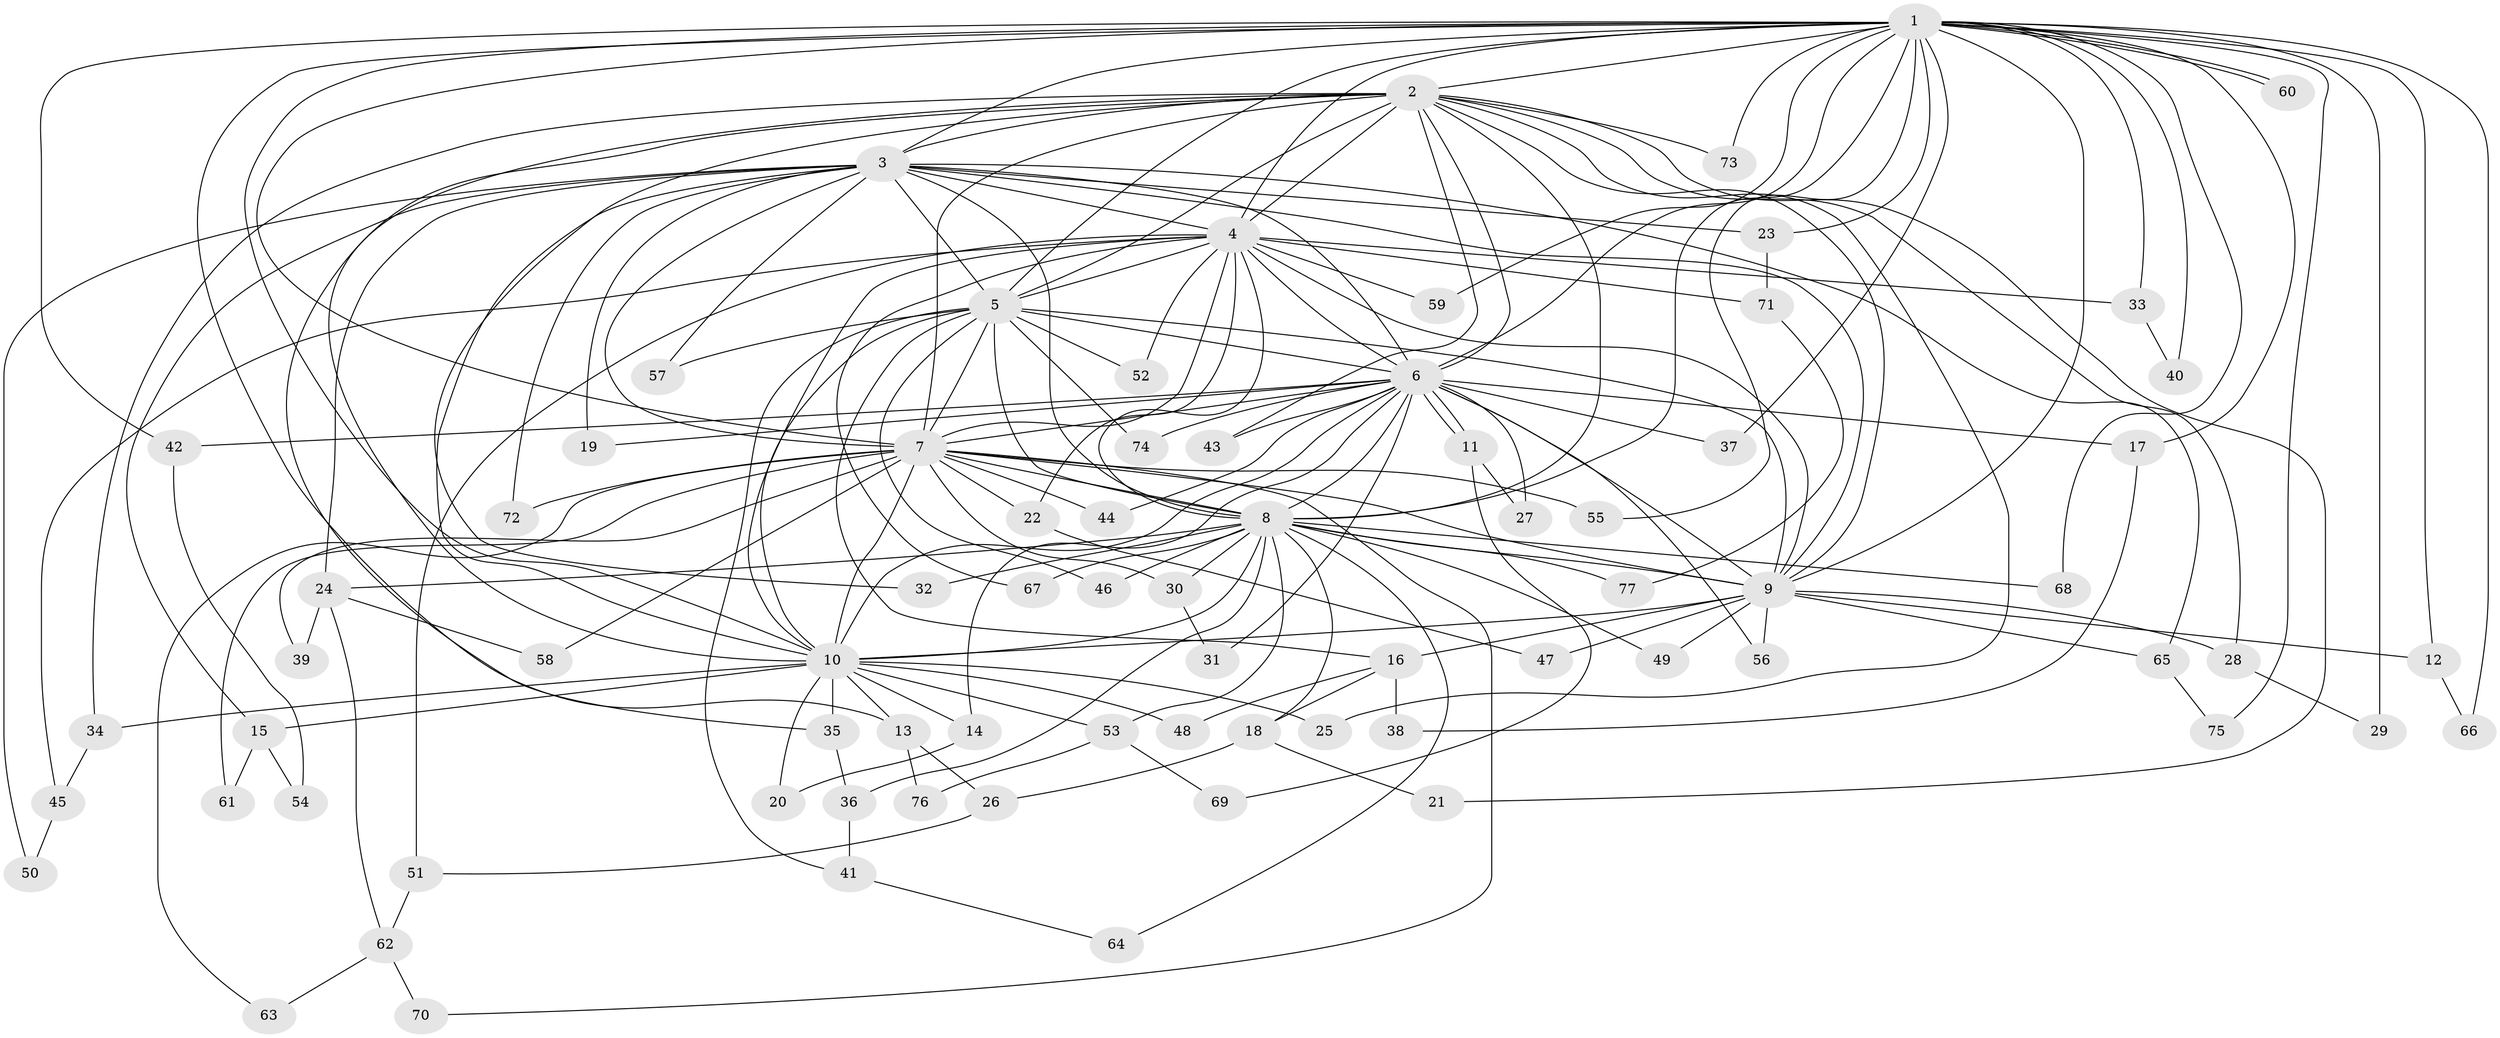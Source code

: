 // Generated by graph-tools (version 1.1) at 2025/13/03/09/25 04:13:48]
// undirected, 77 vertices, 179 edges
graph export_dot {
graph [start="1"]
  node [color=gray90,style=filled];
  1;
  2;
  3;
  4;
  5;
  6;
  7;
  8;
  9;
  10;
  11;
  12;
  13;
  14;
  15;
  16;
  17;
  18;
  19;
  20;
  21;
  22;
  23;
  24;
  25;
  26;
  27;
  28;
  29;
  30;
  31;
  32;
  33;
  34;
  35;
  36;
  37;
  38;
  39;
  40;
  41;
  42;
  43;
  44;
  45;
  46;
  47;
  48;
  49;
  50;
  51;
  52;
  53;
  54;
  55;
  56;
  57;
  58;
  59;
  60;
  61;
  62;
  63;
  64;
  65;
  66;
  67;
  68;
  69;
  70;
  71;
  72;
  73;
  74;
  75;
  76;
  77;
  1 -- 2;
  1 -- 3;
  1 -- 4;
  1 -- 5;
  1 -- 6;
  1 -- 7;
  1 -- 8;
  1 -- 9;
  1 -- 10;
  1 -- 12;
  1 -- 13;
  1 -- 17;
  1 -- 23;
  1 -- 29;
  1 -- 33;
  1 -- 37;
  1 -- 40;
  1 -- 42;
  1 -- 55;
  1 -- 59;
  1 -- 60;
  1 -- 60;
  1 -- 66;
  1 -- 68;
  1 -- 73;
  1 -- 75;
  2 -- 3;
  2 -- 4;
  2 -- 5;
  2 -- 6;
  2 -- 7;
  2 -- 8;
  2 -- 9;
  2 -- 10;
  2 -- 21;
  2 -- 25;
  2 -- 28;
  2 -- 32;
  2 -- 34;
  2 -- 35;
  2 -- 43;
  2 -- 73;
  3 -- 4;
  3 -- 5;
  3 -- 6;
  3 -- 7;
  3 -- 8;
  3 -- 9;
  3 -- 10;
  3 -- 15;
  3 -- 19;
  3 -- 23;
  3 -- 24;
  3 -- 50;
  3 -- 57;
  3 -- 65;
  3 -- 72;
  4 -- 5;
  4 -- 6;
  4 -- 7;
  4 -- 8;
  4 -- 9;
  4 -- 10;
  4 -- 22;
  4 -- 33;
  4 -- 45;
  4 -- 51;
  4 -- 52;
  4 -- 59;
  4 -- 67;
  4 -- 71;
  5 -- 6;
  5 -- 7;
  5 -- 8;
  5 -- 9;
  5 -- 10;
  5 -- 16;
  5 -- 41;
  5 -- 46;
  5 -- 52;
  5 -- 57;
  5 -- 74;
  6 -- 7;
  6 -- 8;
  6 -- 9;
  6 -- 10;
  6 -- 11;
  6 -- 11;
  6 -- 14;
  6 -- 17;
  6 -- 19;
  6 -- 27;
  6 -- 31;
  6 -- 37;
  6 -- 42;
  6 -- 43;
  6 -- 44;
  6 -- 56;
  6 -- 74;
  7 -- 8;
  7 -- 9;
  7 -- 10;
  7 -- 22;
  7 -- 30;
  7 -- 39;
  7 -- 44;
  7 -- 55;
  7 -- 58;
  7 -- 61;
  7 -- 63;
  7 -- 70;
  7 -- 72;
  8 -- 9;
  8 -- 10;
  8 -- 18;
  8 -- 24;
  8 -- 30;
  8 -- 32;
  8 -- 36;
  8 -- 46;
  8 -- 49;
  8 -- 53;
  8 -- 64;
  8 -- 67;
  8 -- 68;
  8 -- 77;
  9 -- 10;
  9 -- 12;
  9 -- 16;
  9 -- 28;
  9 -- 47;
  9 -- 49;
  9 -- 56;
  9 -- 65;
  10 -- 13;
  10 -- 14;
  10 -- 15;
  10 -- 20;
  10 -- 25;
  10 -- 34;
  10 -- 35;
  10 -- 48;
  10 -- 53;
  11 -- 27;
  11 -- 69;
  12 -- 66;
  13 -- 26;
  13 -- 76;
  14 -- 20;
  15 -- 54;
  15 -- 61;
  16 -- 18;
  16 -- 38;
  16 -- 48;
  17 -- 38;
  18 -- 21;
  18 -- 26;
  22 -- 47;
  23 -- 71;
  24 -- 39;
  24 -- 58;
  24 -- 62;
  26 -- 51;
  28 -- 29;
  30 -- 31;
  33 -- 40;
  34 -- 45;
  35 -- 36;
  36 -- 41;
  41 -- 64;
  42 -- 54;
  45 -- 50;
  51 -- 62;
  53 -- 69;
  53 -- 76;
  62 -- 63;
  62 -- 70;
  65 -- 75;
  71 -- 77;
}
